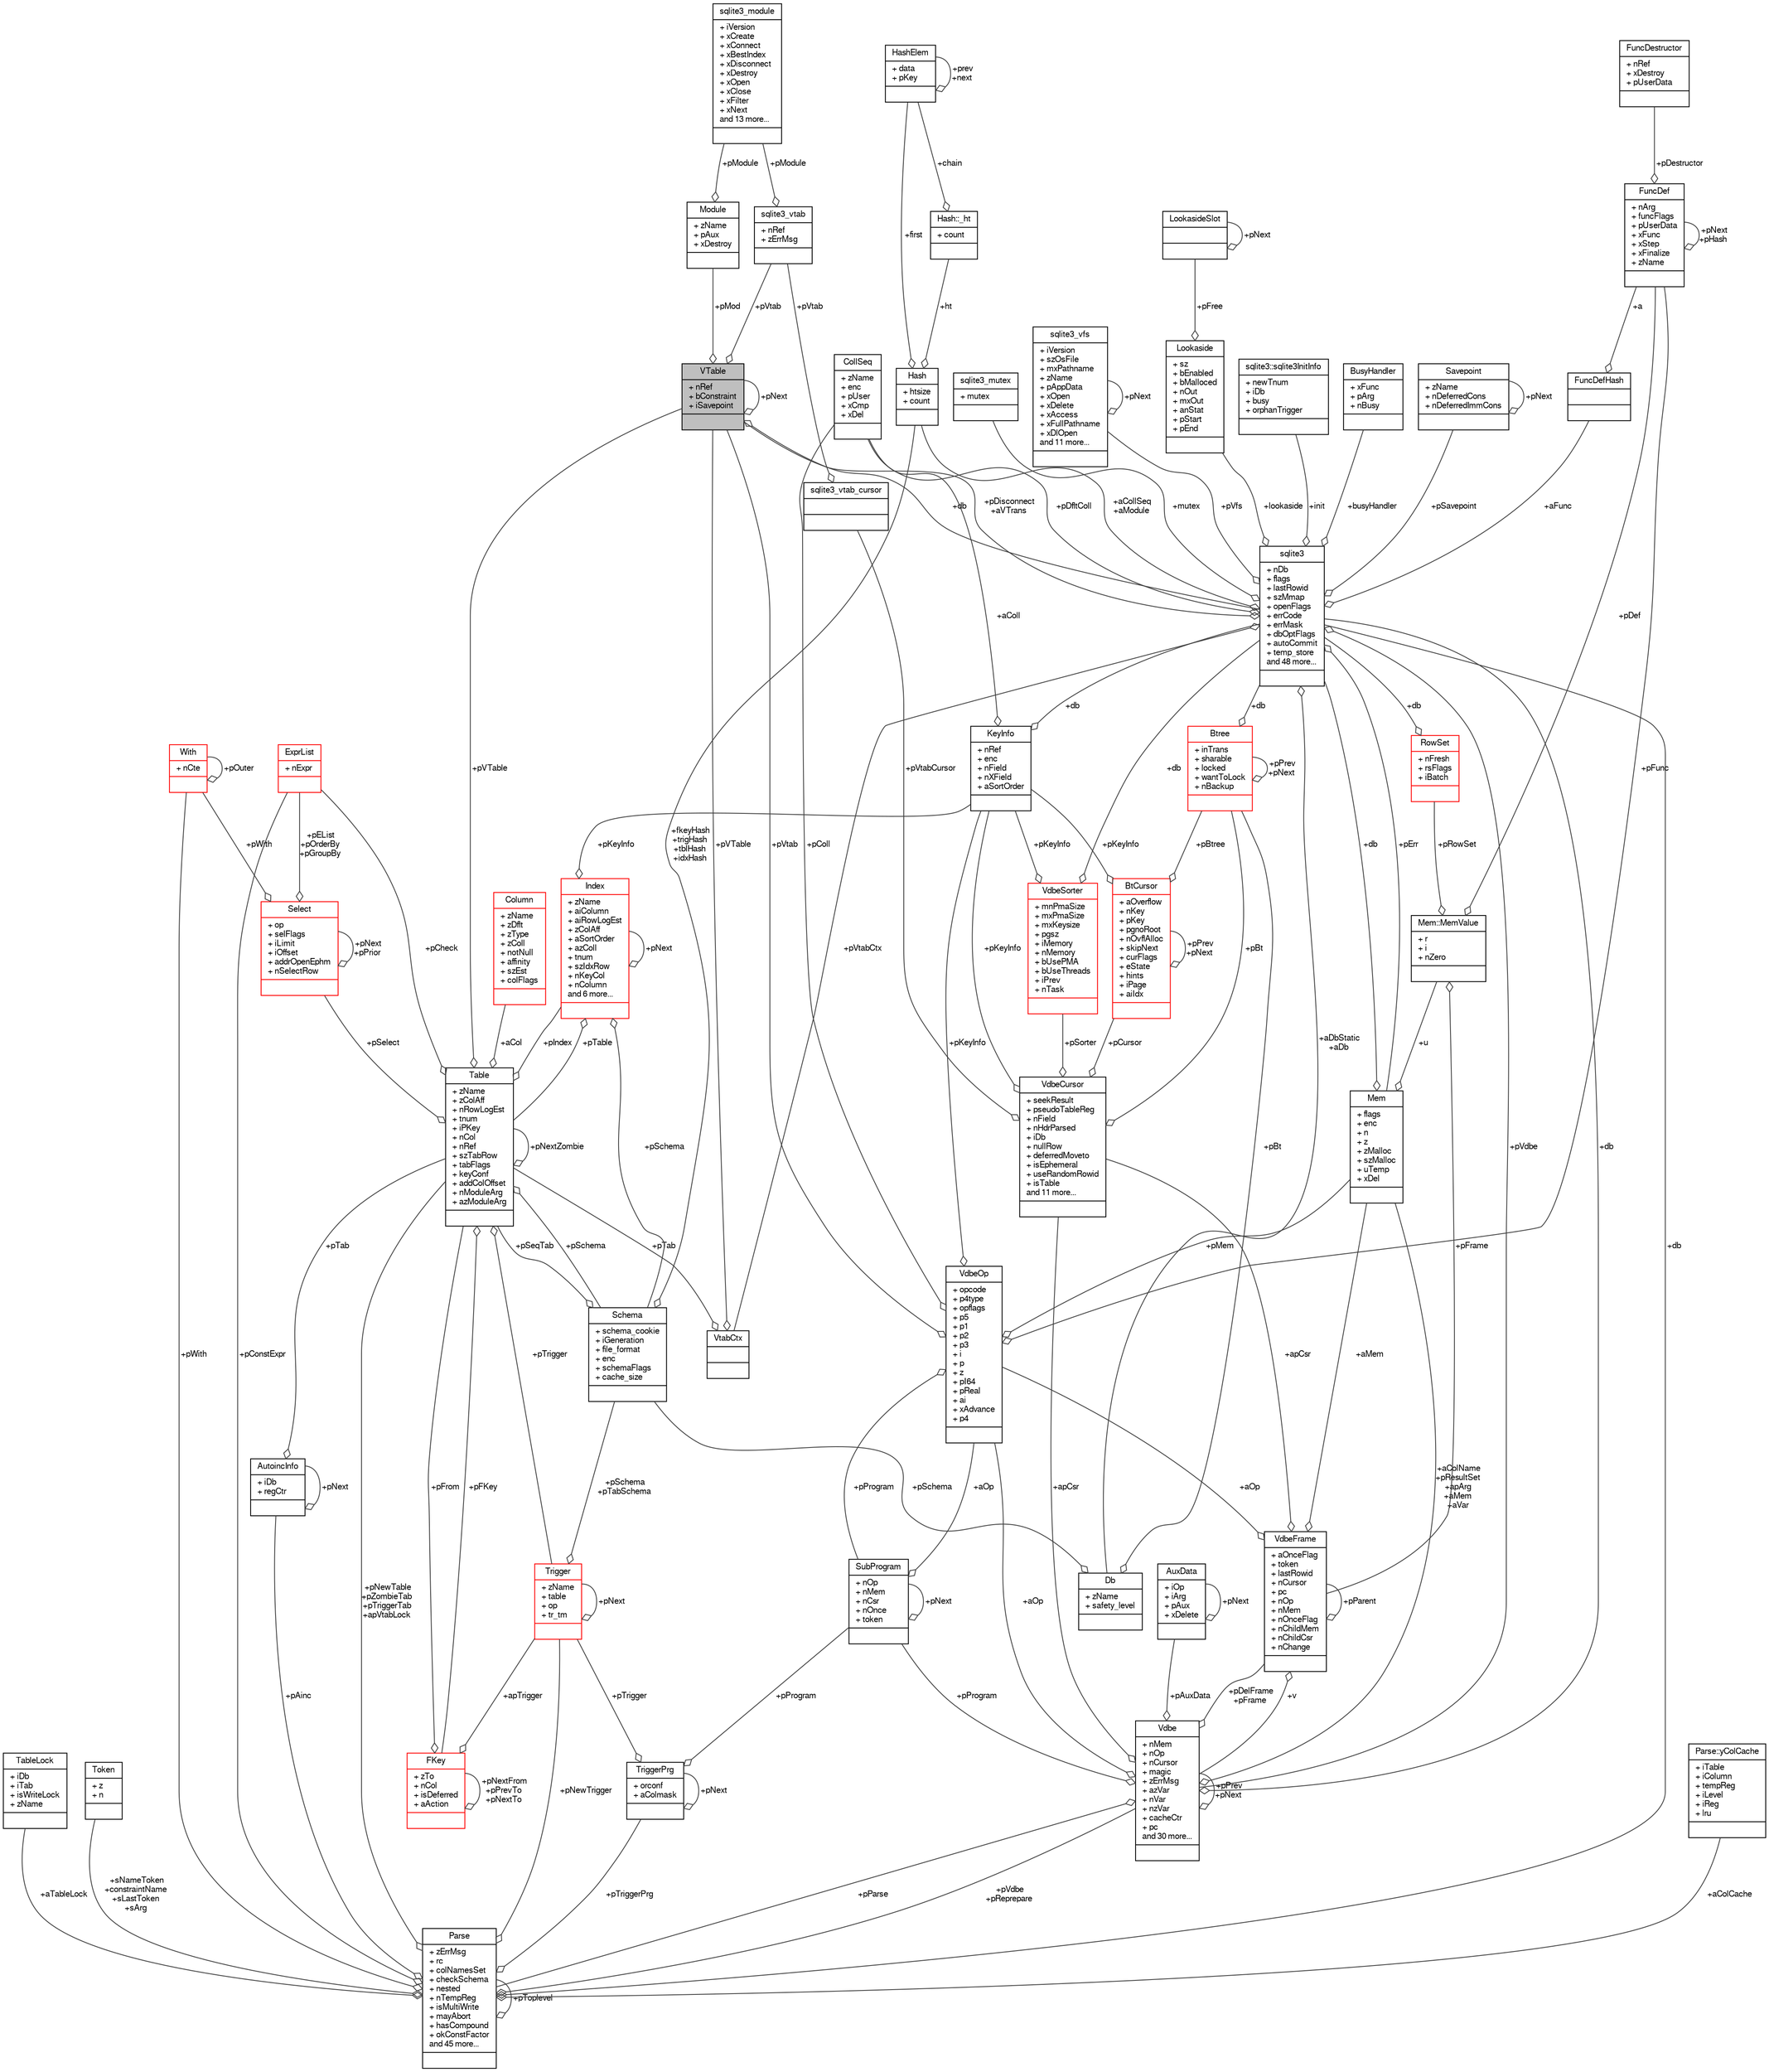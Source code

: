 digraph "VTable"
{
  edge [fontname="FreeSans",fontsize="10",labelfontname="FreeSans",labelfontsize="10"];
  node [fontname="FreeSans",fontsize="10",shape=record];
  Node1 [label="{VTable\n|+ nRef\l+ bConstraint\l+ iSavepoint\l|}",height=0.2,width=0.4,color="black", fillcolor="grey75", style="filled", fontcolor="black"];
  Node2 -> Node1 [color="grey25",fontsize="10",style="solid",label=" +db" ,arrowhead="odiamond",fontname="FreeSans"];
  Node2 [label="{sqlite3\n|+ nDb\l+ flags\l+ lastRowid\l+ szMmap\l+ openFlags\l+ errCode\l+ errMask\l+ dbOptFlags\l+ autoCommit\l+ temp_store\land 48 more...\l|}",height=0.2,width=0.4,color="black", fillcolor="white", style="filled",URL="$structsqlite3.html"];
  Node3 -> Node2 [color="grey25",fontsize="10",style="solid",label=" +pErr" ,arrowhead="odiamond",fontname="FreeSans"];
  Node3 [label="{Mem\n|+ flags\l+ enc\l+ n\l+ z\l+ zMalloc\l+ szMalloc\l+ uTemp\l+ xDel\l|}",height=0.2,width=0.4,color="black", fillcolor="white", style="filled",URL="$structMem.html"];
  Node4 -> Node3 [color="grey25",fontsize="10",style="solid",label=" +u" ,arrowhead="odiamond",fontname="FreeSans"];
  Node4 [label="{Mem::MemValue\n|+ r\l+ i\l+ nZero\l|}",height=0.2,width=0.4,color="black", fillcolor="white", style="filled",URL="$unionMem_1_1MemValue.html"];
  Node5 -> Node4 [color="grey25",fontsize="10",style="solid",label=" +pFrame" ,arrowhead="odiamond",fontname="FreeSans"];
  Node5 [label="{VdbeFrame\n|+ aOnceFlag\l+ token\l+ lastRowid\l+ nCursor\l+ pc\l+ nOp\l+ nMem\l+ nOnceFlag\l+ nChildMem\l+ nChildCsr\l+ nChange\l|}",height=0.2,width=0.4,color="black", fillcolor="white", style="filled",URL="$structVdbeFrame.html"];
  Node3 -> Node5 [color="grey25",fontsize="10",style="solid",label=" +aMem" ,arrowhead="odiamond",fontname="FreeSans"];
  Node6 -> Node5 [color="grey25",fontsize="10",style="solid",label=" +v" ,arrowhead="odiamond",fontname="FreeSans"];
  Node6 [label="{Vdbe\n|+ nMem\l+ nOp\l+ nCursor\l+ magic\l+ zErrMsg\l+ azVar\l+ nVar\l+ nzVar\l+ cacheCtr\l+ pc\land 30 more...\l|}",height=0.2,width=0.4,color="black", fillcolor="white", style="filled",URL="$structVdbe.html"];
  Node6 -> Node6 [color="grey25",fontsize="10",style="solid",label=" +pPrev\n+pNext" ,arrowhead="odiamond",fontname="FreeSans"];
  Node3 -> Node6 [color="grey25",fontsize="10",style="solid",label=" +aColName\n+pResultSet\n+apArg\n+aMem\n+aVar" ,arrowhead="odiamond",fontname="FreeSans"];
  Node2 -> Node6 [color="grey25",fontsize="10",style="solid",label=" +db" ,arrowhead="odiamond",fontname="FreeSans"];
  Node5 -> Node6 [color="grey25",fontsize="10",style="solid",label=" +pDelFrame\n+pFrame" ,arrowhead="odiamond",fontname="FreeSans"];
  Node7 -> Node6 [color="grey25",fontsize="10",style="solid",label=" +pAuxData" ,arrowhead="odiamond",fontname="FreeSans"];
  Node7 [label="{AuxData\n|+ iOp\l+ iArg\l+ pAux\l+ xDelete\l|}",height=0.2,width=0.4,color="black", fillcolor="white", style="filled",URL="$structAuxData.html"];
  Node7 -> Node7 [color="grey25",fontsize="10",style="solid",label=" +pNext" ,arrowhead="odiamond",fontname="FreeSans"];
  Node8 -> Node6 [color="grey25",fontsize="10",style="solid",label=" +pProgram" ,arrowhead="odiamond",fontname="FreeSans"];
  Node8 [label="{SubProgram\n|+ nOp\l+ nMem\l+ nCsr\l+ nOnce\l+ token\l|}",height=0.2,width=0.4,color="black", fillcolor="white", style="filled",URL="$structSubProgram.html"];
  Node8 -> Node8 [color="grey25",fontsize="10",style="solid",label=" +pNext" ,arrowhead="odiamond",fontname="FreeSans"];
  Node9 -> Node8 [color="grey25",fontsize="10",style="solid",label=" +aOp" ,arrowhead="odiamond",fontname="FreeSans"];
  Node9 [label="{VdbeOp\n|+ opcode\l+ p4type\l+ opflags\l+ p5\l+ p1\l+ p2\l+ p3\l+ i\l+ p\l+ z\l+ pI64\l+ pReal\l+ ai\l+ xAdvance\l+ p4\l|}",height=0.2,width=0.4,color="black", fillcolor="white", style="filled",URL="$structVdbeOp.html"];
  Node3 -> Node9 [color="grey25",fontsize="10",style="solid",label=" +pMem" ,arrowhead="odiamond",fontname="FreeSans"];
  Node10 -> Node9 [color="grey25",fontsize="10",style="solid",label=" +pColl" ,arrowhead="odiamond",fontname="FreeSans"];
  Node10 [label="{CollSeq\n|+ zName\l+ enc\l+ pUser\l+ xCmp\l+ xDel\l|}",height=0.2,width=0.4,color="black", fillcolor="white", style="filled",URL="$structCollSeq.html"];
  Node1 -> Node9 [color="grey25",fontsize="10",style="solid",label=" +pVtab" ,arrowhead="odiamond",fontname="FreeSans"];
  Node8 -> Node9 [color="grey25",fontsize="10",style="solid",label=" +pProgram" ,arrowhead="odiamond",fontname="FreeSans"];
  Node11 -> Node9 [color="grey25",fontsize="10",style="solid",label=" +pKeyInfo" ,arrowhead="odiamond",fontname="FreeSans"];
  Node11 [label="{KeyInfo\n|+ nRef\l+ enc\l+ nField\l+ nXField\l+ aSortOrder\l|}",height=0.2,width=0.4,color="black", fillcolor="white", style="filled",URL="$structKeyInfo.html"];
  Node2 -> Node11 [color="grey25",fontsize="10",style="solid",label=" +db" ,arrowhead="odiamond",fontname="FreeSans"];
  Node10 -> Node11 [color="grey25",fontsize="10",style="solid",label=" +aColl" ,arrowhead="odiamond",fontname="FreeSans"];
  Node12 -> Node9 [color="grey25",fontsize="10",style="solid",label=" +pFunc" ,arrowhead="odiamond",fontname="FreeSans"];
  Node12 [label="{FuncDef\n|+ nArg\l+ funcFlags\l+ pUserData\l+ xFunc\l+ xStep\l+ xFinalize\l+ zName\l|}",height=0.2,width=0.4,color="black", fillcolor="white", style="filled",URL="$structFuncDef.html"];
  Node13 -> Node12 [color="grey25",fontsize="10",style="solid",label=" +pDestructor" ,arrowhead="odiamond",fontname="FreeSans"];
  Node13 [label="{FuncDestructor\n|+ nRef\l+ xDestroy\l+ pUserData\l|}",height=0.2,width=0.4,color="black", fillcolor="white", style="filled",URL="$structFuncDestructor.html"];
  Node12 -> Node12 [color="grey25",fontsize="10",style="solid",label=" +pNext\n+pHash" ,arrowhead="odiamond",fontname="FreeSans"];
  Node14 -> Node6 [color="grey25",fontsize="10",style="solid",label=" +apCsr" ,arrowhead="odiamond",fontname="FreeSans"];
  Node14 [label="{VdbeCursor\n|+ seekResult\l+ pseudoTableReg\l+ nField\l+ nHdrParsed\l+ iDb\l+ nullRow\l+ deferredMoveto\l+ isEphemeral\l+ useRandomRowid\l+ isTable\land 11 more...\l|}",height=0.2,width=0.4,color="black", fillcolor="white", style="filled",URL="$structVdbeCursor.html"];
  Node15 -> Node14 [color="grey25",fontsize="10",style="solid",label=" +pCursor" ,arrowhead="odiamond",fontname="FreeSans"];
  Node15 [label="{BtCursor\n|+ aOverflow\l+ nKey\l+ pKey\l+ pgnoRoot\l+ nOvflAlloc\l+ skipNext\l+ curFlags\l+ eState\l+ hints\l+ iPage\l+ aiIdx\l|}",height=0.2,width=0.4,color="red", fillcolor="white", style="filled",URL="$structBtCursor.html"];
  Node15 -> Node15 [color="grey25",fontsize="10",style="solid",label=" +pPrev\n+pNext" ,arrowhead="odiamond",fontname="FreeSans"];
  Node11 -> Node15 [color="grey25",fontsize="10",style="solid",label=" +pKeyInfo" ,arrowhead="odiamond",fontname="FreeSans"];
  Node21 -> Node15 [color="grey25",fontsize="10",style="solid",label=" +pBtree" ,arrowhead="odiamond",fontname="FreeSans"];
  Node21 [label="{Btree\n|+ inTrans\l+ sharable\l+ locked\l+ wantToLock\l+ nBackup\l|}",height=0.2,width=0.4,color="red", fillcolor="white", style="filled",URL="$structBtree.html"];
  Node2 -> Node21 [color="grey25",fontsize="10",style="solid",label=" +db" ,arrowhead="odiamond",fontname="FreeSans"];
  Node21 -> Node21 [color="grey25",fontsize="10",style="solid",label=" +pPrev\n+pNext" ,arrowhead="odiamond",fontname="FreeSans"];
  Node34 -> Node14 [color="grey25",fontsize="10",style="solid",label=" +pVtabCursor" ,arrowhead="odiamond",fontname="FreeSans"];
  Node34 [label="{sqlite3_vtab_cursor\n||}",height=0.2,width=0.4,color="black", fillcolor="white", style="filled",URL="$structsqlite3__vtab__cursor.html"];
  Node35 -> Node34 [color="grey25",fontsize="10",style="solid",label=" +pVtab" ,arrowhead="odiamond",fontname="FreeSans"];
  Node35 [label="{sqlite3_vtab\n|+ nRef\l+ zErrMsg\l|}",height=0.2,width=0.4,color="black", fillcolor="white", style="filled",URL="$structsqlite3__vtab.html"];
  Node36 -> Node35 [color="grey25",fontsize="10",style="solid",label=" +pModule" ,arrowhead="odiamond",fontname="FreeSans"];
  Node36 [label="{sqlite3_module\n|+ iVersion\l+ xCreate\l+ xConnect\l+ xBestIndex\l+ xDisconnect\l+ xDestroy\l+ xOpen\l+ xClose\l+ xFilter\l+ xNext\land 13 more...\l|}",height=0.2,width=0.4,color="black", fillcolor="white", style="filled",URL="$structsqlite3__module.html"];
  Node37 -> Node14 [color="grey25",fontsize="10",style="solid",label=" +pSorter" ,arrowhead="odiamond",fontname="FreeSans"];
  Node37 [label="{VdbeSorter\n|+ mnPmaSize\l+ mxPmaSize\l+ mxKeysize\l+ pgsz\l+ iMemory\l+ nMemory\l+ bUsePMA\l+ bUseThreads\l+ iPrev\l+ nTask\l|}",height=0.2,width=0.4,color="red", fillcolor="white", style="filled",URL="$structVdbeSorter.html"];
  Node2 -> Node37 [color="grey25",fontsize="10",style="solid",label=" +db" ,arrowhead="odiamond",fontname="FreeSans"];
  Node11 -> Node37 [color="grey25",fontsize="10",style="solid",label=" +pKeyInfo" ,arrowhead="odiamond",fontname="FreeSans"];
  Node11 -> Node14 [color="grey25",fontsize="10",style="solid",label=" +pKeyInfo" ,arrowhead="odiamond",fontname="FreeSans"];
  Node21 -> Node14 [color="grey25",fontsize="10",style="solid",label=" +pBt" ,arrowhead="odiamond",fontname="FreeSans"];
  Node47 -> Node6 [color="grey25",fontsize="10",style="solid",label=" +pParse" ,arrowhead="odiamond",fontname="FreeSans"];
  Node47 [label="{Parse\n|+ zErrMsg\l+ rc\l+ colNamesSet\l+ checkSchema\l+ nested\l+ nTempReg\l+ isMultiWrite\l+ mayAbort\l+ hasCompound\l+ okConstFactor\land 45 more...\l|}",height=0.2,width=0.4,color="black", fillcolor="white", style="filled",URL="$structParse.html"];
  Node6 -> Node47 [color="grey25",fontsize="10",style="solid",label=" +pVdbe\n+pReprepare" ,arrowhead="odiamond",fontname="FreeSans"];
  Node2 -> Node47 [color="grey25",fontsize="10",style="solid",label=" +db" ,arrowhead="odiamond",fontname="FreeSans"];
  Node48 -> Node47 [color="grey25",fontsize="10",style="solid",label=" +aTableLock" ,arrowhead="odiamond",fontname="FreeSans"];
  Node48 [label="{TableLock\n|+ iDb\l+ iTab\l+ isWriteLock\l+ zName\l|}",height=0.2,width=0.4,color="black", fillcolor="white", style="filled",URL="$structTableLock.html"];
  Node49 -> Node47 [color="grey25",fontsize="10",style="solid",label=" +sNameToken\n+constraintName\n+sLastToken\n+sArg" ,arrowhead="odiamond",fontname="FreeSans"];
  Node49 [label="{Token\n|+ z\l+ n\l|}",height=0.2,width=0.4,color="black", fillcolor="white", style="filled",URL="$structToken.html"];
  Node50 -> Node47 [color="grey25",fontsize="10",style="solid",label=" +pWith" ,arrowhead="odiamond",fontname="FreeSans"];
  Node50 [label="{With\n|+ nCte\l|}",height=0.2,width=0.4,color="red", fillcolor="white", style="filled",URL="$structWith.html"];
  Node50 -> Node50 [color="grey25",fontsize="10",style="solid",label=" +pOuter" ,arrowhead="odiamond",fontname="FreeSans"];
  Node74 -> Node47 [color="grey25",fontsize="10",style="solid",label=" +aColCache" ,arrowhead="odiamond",fontname="FreeSans"];
  Node74 [label="{Parse::yColCache\n|+ iTable\l+ iColumn\l+ tempReg\l+ iLevel\l+ iReg\l+ lru\l|}",height=0.2,width=0.4,color="black", fillcolor="white", style="filled",URL="$structParse_1_1yColCache.html"];
  Node56 -> Node47 [color="grey25",fontsize="10",style="solid",label=" +pNewTable\n+pZombieTab\n+pTriggerTab\n+apVtabLock" ,arrowhead="odiamond",fontname="FreeSans"];
  Node56 [label="{Table\n|+ zName\l+ zColAff\l+ nRowLogEst\l+ tnum\l+ iPKey\l+ nCol\l+ nRef\l+ szTabRow\l+ tabFlags\l+ keyConf\l+ addColOffset\l+ nModuleArg\l+ azModuleArg\l|}",height=0.2,width=0.4,color="black", fillcolor="white", style="filled",URL="$structTable.html"];
  Node57 -> Node56 [color="grey25",fontsize="10",style="solid",label=" +pSchema" ,arrowhead="odiamond",fontname="FreeSans"];
  Node57 [label="{Schema\n|+ schema_cookie\l+ iGeneration\l+ file_format\l+ enc\l+ schemaFlags\l+ cache_size\l|}",height=0.2,width=0.4,color="black", fillcolor="white", style="filled",URL="$structSchema.html"];
  Node56 -> Node57 [color="grey25",fontsize="10",style="solid",label=" +pSeqTab" ,arrowhead="odiamond",fontname="FreeSans"];
  Node58 -> Node57 [color="grey25",fontsize="10",style="solid",label=" +fkeyHash\n+trigHash\n+tblHash\n+idxHash" ,arrowhead="odiamond",fontname="FreeSans"];
  Node58 [label="{Hash\n|+ htsize\l+ count\l|}",height=0.2,width=0.4,color="black", fillcolor="white", style="filled",URL="$structHash.html"];
  Node59 -> Node58 [color="grey25",fontsize="10",style="solid",label=" +ht" ,arrowhead="odiamond",fontname="FreeSans"];
  Node59 [label="{Hash::_ht\n|+ count\l|}",height=0.2,width=0.4,color="black", fillcolor="white", style="filled",URL="$structHash_1_1__ht.html"];
  Node60 -> Node59 [color="grey25",fontsize="10",style="solid",label=" +chain" ,arrowhead="odiamond",fontname="FreeSans"];
  Node60 [label="{HashElem\n|+ data\l+ pKey\l|}",height=0.2,width=0.4,color="black", fillcolor="white", style="filled",URL="$structHashElem.html"];
  Node60 -> Node60 [color="grey25",fontsize="10",style="solid",label=" +prev\n+next" ,arrowhead="odiamond",fontname="FreeSans"];
  Node60 -> Node58 [color="grey25",fontsize="10",style="solid",label=" +first" ,arrowhead="odiamond",fontname="FreeSans"];
  Node61 -> Node56 [color="grey25",fontsize="10",style="solid",label=" +aCol" ,arrowhead="odiamond",fontname="FreeSans"];
  Node61 [label="{Column\n|+ zName\l+ zDflt\l+ zType\l+ zColl\l+ notNull\l+ affinity\l+ szEst\l+ colFlags\l|}",height=0.2,width=0.4,color="red", fillcolor="white", style="filled",URL="$structColumn.html"];
  Node62 -> Node56 [color="grey25",fontsize="10",style="solid",label=" +pFKey" ,arrowhead="odiamond",fontname="FreeSans"];
  Node62 [label="{FKey\n|+ zTo\l+ nCol\l+ isDeferred\l+ aAction\l|}",height=0.2,width=0.4,color="red", fillcolor="white", style="filled",URL="$structFKey.html"];
  Node62 -> Node62 [color="grey25",fontsize="10",style="solid",label=" +pNextFrom\n+pPrevTo\n+pNextTo" ,arrowhead="odiamond",fontname="FreeSans"];
  Node56 -> Node62 [color="grey25",fontsize="10",style="solid",label=" +pFrom" ,arrowhead="odiamond",fontname="FreeSans"];
  Node64 -> Node62 [color="grey25",fontsize="10",style="solid",label=" +apTrigger" ,arrowhead="odiamond",fontname="FreeSans"];
  Node64 [label="{Trigger\n|+ zName\l+ table\l+ op\l+ tr_tm\l|}",height=0.2,width=0.4,color="red", fillcolor="white", style="filled",URL="$structTrigger.html"];
  Node57 -> Node64 [color="grey25",fontsize="10",style="solid",label=" +pSchema\n+pTabSchema" ,arrowhead="odiamond",fontname="FreeSans"];
  Node64 -> Node64 [color="grey25",fontsize="10",style="solid",label=" +pNext" ,arrowhead="odiamond",fontname="FreeSans"];
  Node1 -> Node56 [color="grey25",fontsize="10",style="solid",label=" +pVTable" ,arrowhead="odiamond",fontname="FreeSans"];
  Node56 -> Node56 [color="grey25",fontsize="10",style="solid",label=" +pNextZombie" ,arrowhead="odiamond",fontname="FreeSans"];
  Node64 -> Node56 [color="grey25",fontsize="10",style="solid",label=" +pTrigger" ,arrowhead="odiamond",fontname="FreeSans"];
  Node52 -> Node56 [color="grey25",fontsize="10",style="solid",label=" +pSelect" ,arrowhead="odiamond",fontname="FreeSans"];
  Node52 [label="{Select\n|+ op\l+ selFlags\l+ iLimit\l+ iOffset\l+ addrOpenEphm\l+ nSelectRow\l|}",height=0.2,width=0.4,color="red", fillcolor="white", style="filled",URL="$structSelect.html"];
  Node50 -> Node52 [color="grey25",fontsize="10",style="solid",label=" +pWith" ,arrowhead="odiamond",fontname="FreeSans"];
  Node52 -> Node52 [color="grey25",fontsize="10",style="solid",label=" +pNext\n+pPrior" ,arrowhead="odiamond",fontname="FreeSans"];
  Node68 -> Node52 [color="grey25",fontsize="10",style="solid",label=" +pEList\n+pOrderBy\n+pGroupBy" ,arrowhead="odiamond",fontname="FreeSans"];
  Node68 [label="{ExprList\n|+ nExpr\l|}",height=0.2,width=0.4,color="red", fillcolor="white", style="filled",URL="$structExprList.html"];
  Node68 -> Node56 [color="grey25",fontsize="10",style="solid",label=" +pCheck" ,arrowhead="odiamond",fontname="FreeSans"];
  Node70 -> Node56 [color="grey25",fontsize="10",style="solid",label=" +pIndex" ,arrowhead="odiamond",fontname="FreeSans"];
  Node70 [label="{Index\n|+ zName\l+ aiColumn\l+ aiRowLogEst\l+ zColAff\l+ aSortOrder\l+ azColl\l+ tnum\l+ szIdxRow\l+ nKeyCol\l+ nColumn\land 6 more...\l|}",height=0.2,width=0.4,color="red", fillcolor="white", style="filled",URL="$structIndex.html"];
  Node57 -> Node70 [color="grey25",fontsize="10",style="solid",label=" +pSchema" ,arrowhead="odiamond",fontname="FreeSans"];
  Node56 -> Node70 [color="grey25",fontsize="10",style="solid",label=" +pTable" ,arrowhead="odiamond",fontname="FreeSans"];
  Node11 -> Node70 [color="grey25",fontsize="10",style="solid",label=" +pKeyInfo" ,arrowhead="odiamond",fontname="FreeSans"];
  Node70 -> Node70 [color="grey25",fontsize="10",style="solid",label=" +pNext" ,arrowhead="odiamond",fontname="FreeSans"];
  Node64 -> Node47 [color="grey25",fontsize="10",style="solid",label=" +pNewTrigger" ,arrowhead="odiamond",fontname="FreeSans"];
  Node75 -> Node47 [color="grey25",fontsize="10",style="solid",label=" +pTriggerPrg" ,arrowhead="odiamond",fontname="FreeSans"];
  Node75 [label="{TriggerPrg\n|+ orconf\l+ aColmask\l|}",height=0.2,width=0.4,color="black", fillcolor="white", style="filled",URL="$structTriggerPrg.html"];
  Node8 -> Node75 [color="grey25",fontsize="10",style="solid",label=" +pProgram" ,arrowhead="odiamond",fontname="FreeSans"];
  Node64 -> Node75 [color="grey25",fontsize="10",style="solid",label=" +pTrigger" ,arrowhead="odiamond",fontname="FreeSans"];
  Node75 -> Node75 [color="grey25",fontsize="10",style="solid",label=" +pNext" ,arrowhead="odiamond",fontname="FreeSans"];
  Node76 -> Node47 [color="grey25",fontsize="10",style="solid",label=" +pAinc" ,arrowhead="odiamond",fontname="FreeSans"];
  Node76 [label="{AutoincInfo\n|+ iDb\l+ regCtr\l|}",height=0.2,width=0.4,color="black", fillcolor="white", style="filled",URL="$structAutoincInfo.html"];
  Node56 -> Node76 [color="grey25",fontsize="10",style="solid",label=" +pTab" ,arrowhead="odiamond",fontname="FreeSans"];
  Node76 -> Node76 [color="grey25",fontsize="10",style="solid",label=" +pNext" ,arrowhead="odiamond",fontname="FreeSans"];
  Node68 -> Node47 [color="grey25",fontsize="10",style="solid",label=" +pConstExpr" ,arrowhead="odiamond",fontname="FreeSans"];
  Node47 -> Node47 [color="grey25",fontsize="10",style="solid",label=" +pToplevel" ,arrowhead="odiamond",fontname="FreeSans"];
  Node9 -> Node6 [color="grey25",fontsize="10",style="solid",label=" +aOp" ,arrowhead="odiamond",fontname="FreeSans"];
  Node5 -> Node5 [color="grey25",fontsize="10",style="solid",label=" +pParent" ,arrowhead="odiamond",fontname="FreeSans"];
  Node14 -> Node5 [color="grey25",fontsize="10",style="solid",label=" +apCsr" ,arrowhead="odiamond",fontname="FreeSans"];
  Node9 -> Node5 [color="grey25",fontsize="10",style="solid",label=" +aOp" ,arrowhead="odiamond",fontname="FreeSans"];
  Node77 -> Node4 [color="grey25",fontsize="10",style="solid",label=" +pRowSet" ,arrowhead="odiamond",fontname="FreeSans"];
  Node77 [label="{RowSet\n|+ nFresh\l+ rsFlags\l+ iBatch\l|}",height=0.2,width=0.4,color="red", fillcolor="white", style="filled",URL="$structRowSet.html"];
  Node2 -> Node77 [color="grey25",fontsize="10",style="solid",label=" +db" ,arrowhead="odiamond",fontname="FreeSans"];
  Node12 -> Node4 [color="grey25",fontsize="10",style="solid",label=" +pDef" ,arrowhead="odiamond",fontname="FreeSans"];
  Node2 -> Node3 [color="grey25",fontsize="10",style="solid",label=" +db" ,arrowhead="odiamond",fontname="FreeSans"];
  Node6 -> Node2 [color="grey25",fontsize="10",style="solid",label=" +pVdbe" ,arrowhead="odiamond",fontname="FreeSans"];
  Node80 -> Node2 [color="grey25",fontsize="10",style="solid",label=" +pSavepoint" ,arrowhead="odiamond",fontname="FreeSans"];
  Node80 [label="{Savepoint\n|+ zName\l+ nDeferredCons\l+ nDeferredImmCons\l|}",height=0.2,width=0.4,color="black", fillcolor="white", style="filled",URL="$structSavepoint.html"];
  Node80 -> Node80 [color="grey25",fontsize="10",style="solid",label=" +pNext" ,arrowhead="odiamond",fontname="FreeSans"];
  Node81 -> Node2 [color="grey25",fontsize="10",style="solid",label=" +aFunc" ,arrowhead="odiamond",fontname="FreeSans"];
  Node81 [label="{FuncDefHash\n||}",height=0.2,width=0.4,color="black", fillcolor="white", style="filled",URL="$structFuncDefHash.html"];
  Node12 -> Node81 [color="grey25",fontsize="10",style="solid",label=" +a" ,arrowhead="odiamond",fontname="FreeSans"];
  Node82 -> Node2 [color="grey25",fontsize="10",style="solid",label=" +lookaside" ,arrowhead="odiamond",fontname="FreeSans"];
  Node82 [label="{Lookaside\n|+ sz\l+ bEnabled\l+ bMalloced\l+ nOut\l+ mxOut\l+ anStat\l+ pStart\l+ pEnd\l|}",height=0.2,width=0.4,color="black", fillcolor="white", style="filled",URL="$structLookaside.html"];
  Node83 -> Node82 [color="grey25",fontsize="10",style="solid",label=" +pFree" ,arrowhead="odiamond",fontname="FreeSans"];
  Node83 [label="{LookasideSlot\n||}",height=0.2,width=0.4,color="black", fillcolor="white", style="filled",URL="$structLookasideSlot.html"];
  Node83 -> Node83 [color="grey25",fontsize="10",style="solid",label=" +pNext" ,arrowhead="odiamond",fontname="FreeSans"];
  Node19 -> Node2 [color="grey25",fontsize="10",style="solid",label=" +mutex" ,arrowhead="odiamond",fontname="FreeSans"];
  Node19 [label="{sqlite3_mutex\n|+ mutex\l|}",height=0.2,width=0.4,color="black", fillcolor="white", style="filled",URL="$structsqlite3__mutex.html"];
  Node30 -> Node2 [color="grey25",fontsize="10",style="solid",label=" +pVfs" ,arrowhead="odiamond",fontname="FreeSans"];
  Node30 [label="{sqlite3_vfs\n|+ iVersion\l+ szOsFile\l+ mxPathname\l+ zName\l+ pAppData\l+ xOpen\l+ xDelete\l+ xAccess\l+ xFullPathname\l+ xDlOpen\land 11 more...\l|}",height=0.2,width=0.4,color="black", fillcolor="white", style="filled",URL="$structsqlite3__vfs.html"];
  Node30 -> Node30 [color="grey25",fontsize="10",style="solid",label=" +pNext" ,arrowhead="odiamond",fontname="FreeSans"];
  Node84 -> Node2 [color="grey25",fontsize="10",style="solid",label=" +init" ,arrowhead="odiamond",fontname="FreeSans"];
  Node84 [label="{sqlite3::sqlite3InitInfo\n|+ newTnum\l+ iDb\l+ busy\l+ orphanTrigger\l|}",height=0.2,width=0.4,color="black", fillcolor="white", style="filled",URL="$structsqlite3_1_1sqlite3InitInfo.html"];
  Node85 -> Node2 [color="grey25",fontsize="10",style="solid",label=" +busyHandler" ,arrowhead="odiamond",fontname="FreeSans"];
  Node85 [label="{BusyHandler\n|+ xFunc\l+ pArg\l+ nBusy\l|}",height=0.2,width=0.4,color="black", fillcolor="white", style="filled",URL="$structBusyHandler.html"];
  Node86 -> Node2 [color="grey25",fontsize="10",style="solid",label=" +pVtabCtx" ,arrowhead="odiamond",fontname="FreeSans"];
  Node86 [label="{VtabCtx\n||}",height=0.2,width=0.4,color="black", fillcolor="white", style="filled",URL="$structVtabCtx.html"];
  Node1 -> Node86 [color="grey25",fontsize="10",style="solid",label=" +pVTable" ,arrowhead="odiamond",fontname="FreeSans"];
  Node56 -> Node86 [color="grey25",fontsize="10",style="solid",label=" +pTab" ,arrowhead="odiamond",fontname="FreeSans"];
  Node10 -> Node2 [color="grey25",fontsize="10",style="solid",label=" +pDfltColl" ,arrowhead="odiamond",fontname="FreeSans"];
  Node1 -> Node2 [color="grey25",fontsize="10",style="solid",label=" +pDisconnect\n+aVTrans" ,arrowhead="odiamond",fontname="FreeSans"];
  Node87 -> Node2 [color="grey25",fontsize="10",style="solid",label=" +aDbStatic\n+aDb" ,arrowhead="odiamond",fontname="FreeSans"];
  Node87 [label="{Db\n|+ zName\l+ safety_level\l|}",height=0.2,width=0.4,color="black", fillcolor="white", style="filled",URL="$structDb.html"];
  Node57 -> Node87 [color="grey25",fontsize="10",style="solid",label=" +pSchema" ,arrowhead="odiamond",fontname="FreeSans"];
  Node21 -> Node87 [color="grey25",fontsize="10",style="solid",label=" +pBt" ,arrowhead="odiamond",fontname="FreeSans"];
  Node58 -> Node2 [color="grey25",fontsize="10",style="solid",label=" +aCollSeq\n+aModule" ,arrowhead="odiamond",fontname="FreeSans"];
  Node1 -> Node1 [color="grey25",fontsize="10",style="solid",label=" +pNext" ,arrowhead="odiamond",fontname="FreeSans"];
  Node88 -> Node1 [color="grey25",fontsize="10",style="solid",label=" +pMod" ,arrowhead="odiamond",fontname="FreeSans"];
  Node88 [label="{Module\n|+ zName\l+ pAux\l+ xDestroy\l|}",height=0.2,width=0.4,color="black", fillcolor="white", style="filled",URL="$structModule.html"];
  Node36 -> Node88 [color="grey25",fontsize="10",style="solid",label=" +pModule" ,arrowhead="odiamond",fontname="FreeSans"];
  Node35 -> Node1 [color="grey25",fontsize="10",style="solid",label=" +pVtab" ,arrowhead="odiamond",fontname="FreeSans"];
}
